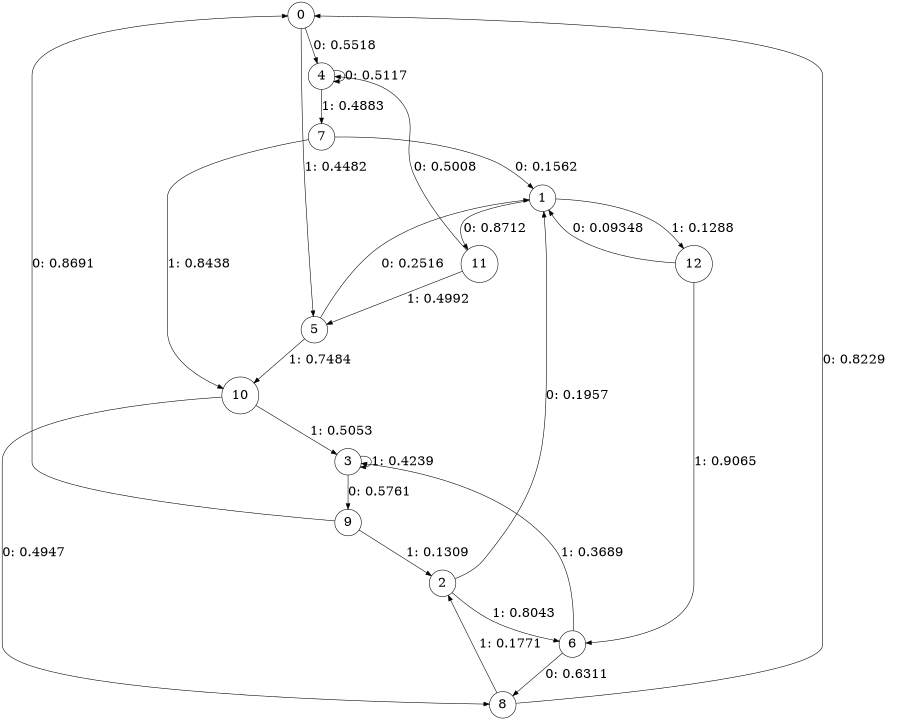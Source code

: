 digraph "ch10faceL4" {
size = "6,8.5";
ratio = "fill";
node [shape = circle];
node [fontsize = 24];
edge [fontsize = 24];
0 -> 4 [label = "0: 0.5518   "];
0 -> 5 [label = "1: 0.4482   "];
1 -> 11 [label = "0: 0.8712   "];
1 -> 12 [label = "1: 0.1288   "];
2 -> 1 [label = "0: 0.1957   "];
2 -> 6 [label = "1: 0.8043   "];
3 -> 9 [label = "0: 0.5761   "];
3 -> 3 [label = "1: 0.4239   "];
4 -> 4 [label = "0: 0.5117   "];
4 -> 7 [label = "1: 0.4883   "];
5 -> 1 [label = "0: 0.2516   "];
5 -> 10 [label = "1: 0.7484   "];
6 -> 8 [label = "0: 0.6311   "];
6 -> 3 [label = "1: 0.3689   "];
7 -> 1 [label = "0: 0.1562   "];
7 -> 10 [label = "1: 0.8438   "];
8 -> 0 [label = "0: 0.8229   "];
8 -> 2 [label = "1: 0.1771   "];
9 -> 0 [label = "0: 0.8691   "];
9 -> 2 [label = "1: 0.1309   "];
10 -> 8 [label = "0: 0.4947   "];
10 -> 3 [label = "1: 0.5053   "];
11 -> 4 [label = "0: 0.5008   "];
11 -> 5 [label = "1: 0.4992   "];
12 -> 1 [label = "0: 0.09348  "];
12 -> 6 [label = "1: 0.9065   "];
}